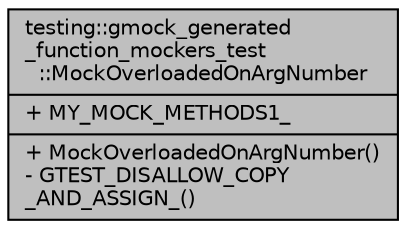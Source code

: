 digraph "testing::gmock_generated_function_mockers_test::MockOverloadedOnArgNumber"
{
  edge [fontname="Helvetica",fontsize="10",labelfontname="Helvetica",labelfontsize="10"];
  node [fontname="Helvetica",fontsize="10",shape=record];
  Node1 [label="{testing::gmock_generated\l_function_mockers_test\l::MockOverloadedOnArgNumber\n|+ MY_MOCK_METHODS1_\l|+ MockOverloadedOnArgNumber()\l- GTEST_DISALLOW_COPY\l_AND_ASSIGN_()\l}",height=0.2,width=0.4,color="black", fillcolor="grey75", style="filled", fontcolor="black"];
}

